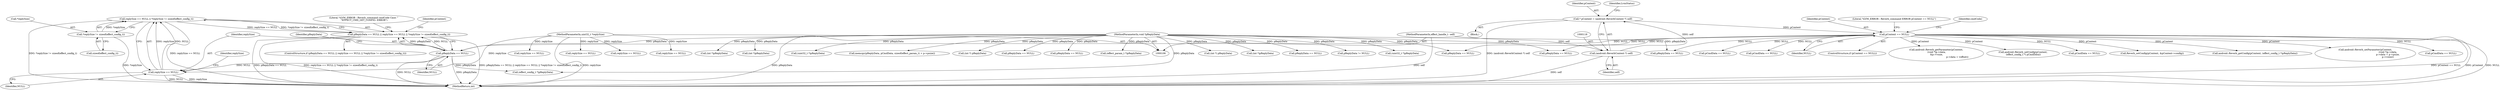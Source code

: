 digraph "0_Android_f490fc335772a9b14e78997486f4a572b0594c04_0@API" {
"1000213" [label="(Call,replySize == NULL || *replySize != sizeof(effect_config_t))"];
"1000214" [label="(Call,replySize == NULL)"];
"1000111" [label="(MethodParameterIn,uint32_t *replySize)"];
"1000210" [label="(Call,pReplyData == NULL)"];
"1000112" [label="(MethodParameterIn,void *pReplyData)"];
"1000126" [label="(Call,pContext == NULL)"];
"1000115" [label="(Call,* pContext = (android::ReverbContext *) self)"];
"1000117" [label="(Call,(android::ReverbContext *) self)"];
"1000107" [label="(MethodParameterIn,effect_handle_t  self)"];
"1000217" [label="(Call,*replySize != sizeof(effect_config_t))"];
"1000209" [label="(Call,pReplyData == NULL || replySize == NULL || *replySize != sizeof(effect_config_t))"];
"1000209" [label="(Call,pReplyData == NULL || replySize == NULL || *replySize != sizeof(effect_config_t))"];
"1000224" [label="(Literal,\"\tLVM_ERROR : Reverb_command cmdCode Case: \"\n \"EFFECT_CMD_GET_CONFIG: ERROR\")"];
"1000116" [label="(Identifier,pContext)"];
"1000161" [label="(Call,(int *) pReplyData)"];
"1000288" [label="(Call,pReplyData == NULL)"];
"1000388" [label="(Call,pReplyData == NULL)"];
"1000128" [label="(Identifier,NULL)"];
"1000321" [label="(Call,(effect_param_t *)pReplyData)"];
"1000220" [label="(Call,sizeof(effect_config_t))"];
"1000141" [label="(Call,pReplyData == NULL)"];
"1000218" [label="(Call,*replySize)"];
"1000210" [label="(Call,pReplyData == NULL)"];
"1000123" [label="(Identifier,LvmStatus)"];
"1000125" [label="(ControlStructure,if (pContext == NULL))"];
"1000115" [label="(Call,* pContext = (android::ReverbContext *) self)"];
"1000212" [label="(Identifier,NULL)"];
"1000182" [label="(Call,replySize == NULL)"];
"1000230" [label="(Call,(effect_config_t *)pReplyData)"];
"1000119" [label="(Identifier,self)"];
"1000198" [label="(Call,(int *) pReplyData)"];
"1000292" [label="(Call,replySize == NULL)"];
"1000219" [label="(Identifier,replySize)"];
"1000211" [label="(Identifier,pReplyData)"];
"1000145" [label="(Call,replySize == NULL)"];
"1000217" [label="(Call,*replySize != sizeof(effect_config_t))"];
"1000214" [label="(Call,replySize == NULL)"];
"1000344" [label="(Call,android::Reverb_getParameter(pContext,\n (void *)p->data,\n &p->vsize,\n                                                          p->data + voffset))"];
"1000392" [label="(Call,replySize == NULL)"];
"1000550" [label="(Call,(int *)pReplyData)"];
"1000126" [label="(Call,pContext == NULL)"];
"1000178" [label="(Call,pReplyData == NULL)"];
"1000127" [label="(Identifier,pContext)"];
"1000229" [label="(Identifier,pContext)"];
"1000201" [label="(Call,android::Reverb_setConfig(pContext,\n (effect_config_t *) pCmdData))"];
"1000117" [label="(Call,(android::ReverbContext *) self)"];
"1000376" [label="(Call,pCmdData == NULL)"];
"1000213" [label="(Call,replySize == NULL || *replySize != sizeof(effect_config_t))"];
"1000107" [label="(MethodParameterIn,effect_handle_t  self)"];
"1000112" [label="(MethodParameterIn,void *pReplyData)"];
"1000111" [label="(MethodParameterIn,uint32_t *replySize)"];
"1000579" [label="(Call,pReplyData != NULL)"];
"1000619" [label="(Call,(uint32_t *)pReplyData)"];
"1000235" [label="(Call,Reverb_setConfig(pContext, &pContext->config))"];
"1000522" [label="(Call,pReplyData == NULL)"];
"1000215" [label="(Identifier,replySize)"];
"1000479" [label="(Call,(int *)pReplyData)"];
"1000228" [label="(Call,android::Reverb_getConfig(pContext, (effect_config_t *)pReplyData))"];
"1000113" [label="(Block,)"];
"1000430" [label="(Call,android::Reverb_setParameter(pContext,\n                                                              (void *)p->data,\n                                                              p->data + p->psize,\n                                                              p->vsize))"];
"1000208" [label="(ControlStructure,if (pReplyData == NULL || replySize == NULL || *replySize != sizeof(effect_config_t)))"];
"1000216" [label="(Identifier,NULL)"];
"1000427" [label="(Call,(int *)pReplyData)"];
"1000563" [label="(Call,pCmdData == NULL)"];
"1000688" [label="(MethodReturn,int)"];
"1000451" [label="(Call,pReplyData == NULL)"];
"1000131" [label="(Literal,\"\tLVM_ERROR : Reverb_command ERROR pContext == NULL\")"];
"1000628" [label="(Call,(uint32_t *)pReplyData)"];
"1000270" [label="(Call,pCmdData == NULL)"];
"1000169" [label="(Call,pCmdData == NULL)"];
"1000310" [label="(Call,memcpy(pReplyData, pCmdData, sizeof(effect_param_t) + p->psize))"];
"1000136" [label="(Identifier,cmdCode)"];
"1000213" -> "1000209"  [label="AST: "];
"1000213" -> "1000214"  [label="CFG: "];
"1000213" -> "1000217"  [label="CFG: "];
"1000214" -> "1000213"  [label="AST: "];
"1000217" -> "1000213"  [label="AST: "];
"1000209" -> "1000213"  [label="CFG: "];
"1000213" -> "1000688"  [label="DDG: *replySize != sizeof(effect_config_t)"];
"1000213" -> "1000688"  [label="DDG: replySize == NULL"];
"1000213" -> "1000209"  [label="DDG: replySize == NULL"];
"1000213" -> "1000209"  [label="DDG: *replySize != sizeof(effect_config_t)"];
"1000214" -> "1000213"  [label="DDG: replySize"];
"1000214" -> "1000213"  [label="DDG: NULL"];
"1000217" -> "1000213"  [label="DDG: *replySize"];
"1000214" -> "1000216"  [label="CFG: "];
"1000215" -> "1000214"  [label="AST: "];
"1000216" -> "1000214"  [label="AST: "];
"1000219" -> "1000214"  [label="CFG: "];
"1000214" -> "1000688"  [label="DDG: NULL"];
"1000214" -> "1000688"  [label="DDG: replySize"];
"1000111" -> "1000214"  [label="DDG: replySize"];
"1000210" -> "1000214"  [label="DDG: NULL"];
"1000111" -> "1000106"  [label="AST: "];
"1000111" -> "1000688"  [label="DDG: replySize"];
"1000111" -> "1000145"  [label="DDG: replySize"];
"1000111" -> "1000182"  [label="DDG: replySize"];
"1000111" -> "1000292"  [label="DDG: replySize"];
"1000111" -> "1000392"  [label="DDG: replySize"];
"1000210" -> "1000209"  [label="AST: "];
"1000210" -> "1000212"  [label="CFG: "];
"1000211" -> "1000210"  [label="AST: "];
"1000212" -> "1000210"  [label="AST: "];
"1000215" -> "1000210"  [label="CFG: "];
"1000209" -> "1000210"  [label="CFG: "];
"1000210" -> "1000688"  [label="DDG: NULL"];
"1000210" -> "1000688"  [label="DDG: pReplyData"];
"1000210" -> "1000209"  [label="DDG: pReplyData"];
"1000210" -> "1000209"  [label="DDG: NULL"];
"1000112" -> "1000210"  [label="DDG: pReplyData"];
"1000126" -> "1000210"  [label="DDG: NULL"];
"1000210" -> "1000230"  [label="DDG: pReplyData"];
"1000112" -> "1000106"  [label="AST: "];
"1000112" -> "1000688"  [label="DDG: pReplyData"];
"1000112" -> "1000141"  [label="DDG: pReplyData"];
"1000112" -> "1000161"  [label="DDG: pReplyData"];
"1000112" -> "1000178"  [label="DDG: pReplyData"];
"1000112" -> "1000198"  [label="DDG: pReplyData"];
"1000112" -> "1000230"  [label="DDG: pReplyData"];
"1000112" -> "1000288"  [label="DDG: pReplyData"];
"1000112" -> "1000310"  [label="DDG: pReplyData"];
"1000112" -> "1000321"  [label="DDG: pReplyData"];
"1000112" -> "1000388"  [label="DDG: pReplyData"];
"1000112" -> "1000427"  [label="DDG: pReplyData"];
"1000112" -> "1000451"  [label="DDG: pReplyData"];
"1000112" -> "1000479"  [label="DDG: pReplyData"];
"1000112" -> "1000522"  [label="DDG: pReplyData"];
"1000112" -> "1000550"  [label="DDG: pReplyData"];
"1000112" -> "1000579"  [label="DDG: pReplyData"];
"1000112" -> "1000619"  [label="DDG: pReplyData"];
"1000112" -> "1000628"  [label="DDG: pReplyData"];
"1000126" -> "1000125"  [label="AST: "];
"1000126" -> "1000128"  [label="CFG: "];
"1000127" -> "1000126"  [label="AST: "];
"1000128" -> "1000126"  [label="AST: "];
"1000131" -> "1000126"  [label="CFG: "];
"1000136" -> "1000126"  [label="CFG: "];
"1000126" -> "1000688"  [label="DDG: pContext == NULL"];
"1000126" -> "1000688"  [label="DDG: pContext"];
"1000126" -> "1000688"  [label="DDG: NULL"];
"1000115" -> "1000126"  [label="DDG: pContext"];
"1000126" -> "1000141"  [label="DDG: NULL"];
"1000126" -> "1000169"  [label="DDG: NULL"];
"1000126" -> "1000201"  [label="DDG: pContext"];
"1000126" -> "1000228"  [label="DDG: pContext"];
"1000126" -> "1000235"  [label="DDG: pContext"];
"1000126" -> "1000270"  [label="DDG: NULL"];
"1000126" -> "1000344"  [label="DDG: pContext"];
"1000126" -> "1000376"  [label="DDG: NULL"];
"1000126" -> "1000430"  [label="DDG: pContext"];
"1000126" -> "1000451"  [label="DDG: NULL"];
"1000126" -> "1000522"  [label="DDG: NULL"];
"1000126" -> "1000563"  [label="DDG: NULL"];
"1000115" -> "1000113"  [label="AST: "];
"1000115" -> "1000117"  [label="CFG: "];
"1000116" -> "1000115"  [label="AST: "];
"1000117" -> "1000115"  [label="AST: "];
"1000123" -> "1000115"  [label="CFG: "];
"1000115" -> "1000688"  [label="DDG: (android::ReverbContext *) self"];
"1000117" -> "1000115"  [label="DDG: self"];
"1000117" -> "1000119"  [label="CFG: "];
"1000118" -> "1000117"  [label="AST: "];
"1000119" -> "1000117"  [label="AST: "];
"1000117" -> "1000688"  [label="DDG: self"];
"1000107" -> "1000117"  [label="DDG: self"];
"1000107" -> "1000106"  [label="AST: "];
"1000107" -> "1000688"  [label="DDG: self"];
"1000217" -> "1000220"  [label="CFG: "];
"1000218" -> "1000217"  [label="AST: "];
"1000220" -> "1000217"  [label="AST: "];
"1000217" -> "1000688"  [label="DDG: *replySize"];
"1000209" -> "1000208"  [label="AST: "];
"1000224" -> "1000209"  [label="CFG: "];
"1000229" -> "1000209"  [label="CFG: "];
"1000209" -> "1000688"  [label="DDG: pReplyData == NULL || replySize == NULL || *replySize != sizeof(effect_config_t)"];
"1000209" -> "1000688"  [label="DDG: pReplyData == NULL"];
"1000209" -> "1000688"  [label="DDG: replySize == NULL || *replySize != sizeof(effect_config_t)"];
}
